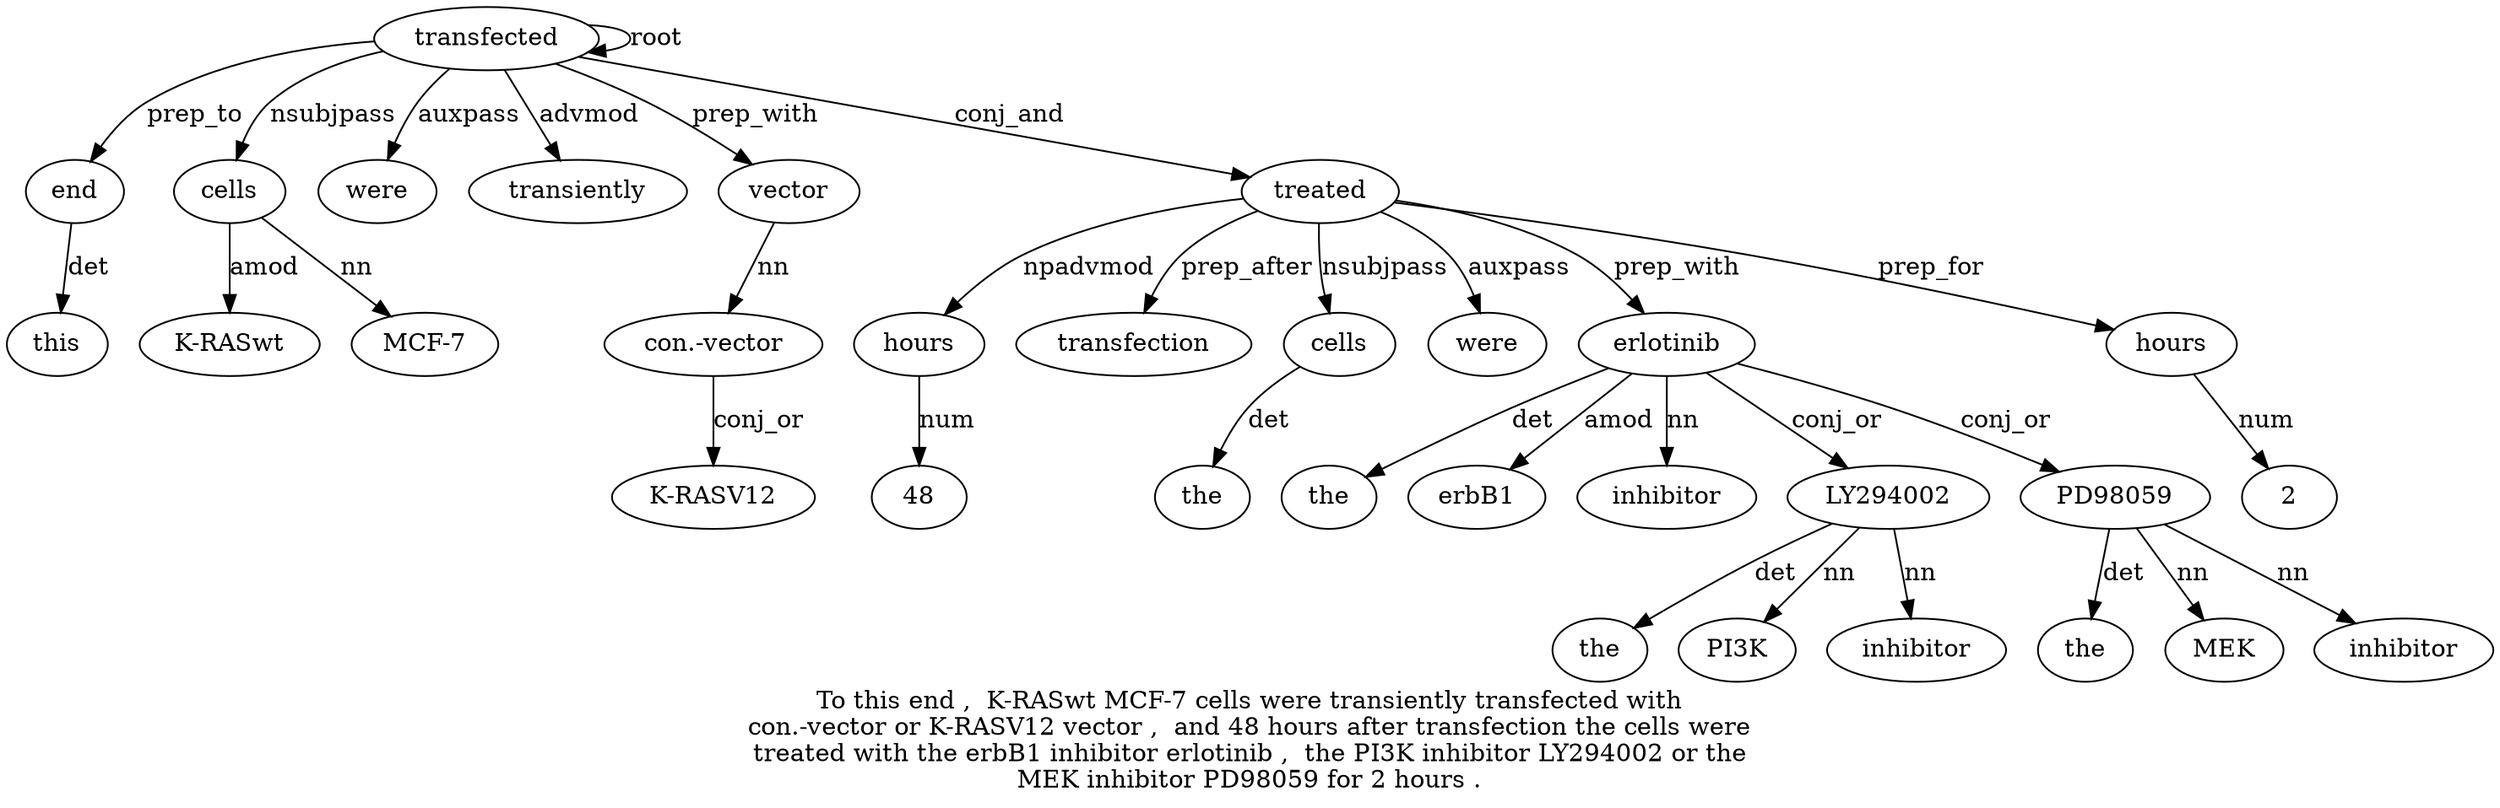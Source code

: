 digraph "To this end ,  K-RASwt MCF-7 cells were transiently transfected with con.-vector or K-RASV12 vector ,  and 48 hours after transfection the cells were treated with the erbB1 inhibitor erlotinib ,  the PI3K inhibitor LY294002 or the MEK inhibitor PD98059 for 2 hours ." {
label="To this end ,  K-RASwt MCF-7 cells were transiently transfected with
con.-vector or K-RASV12 vector ,  and 48 hours after transfection the cells were
treated with the erbB1 inhibitor erlotinib ,  the PI3K inhibitor LY294002 or the
MEK inhibitor PD98059 for 2 hours .";
end3 [style=filled, fillcolor=white, label=end];
this2 [style=filled, fillcolor=white, label=this];
end3 -> this2  [label=det];
transfected10 [style=filled, fillcolor=white, label=transfected];
transfected10 -> end3  [label=prep_to];
cells7 [style=filled, fillcolor=white, label=cells];
"K-RASwt5" [style=filled, fillcolor=white, label="K-RASwt"];
cells7 -> "K-RASwt5"  [label=amod];
"MCF-76" [style=filled, fillcolor=white, label="MCF-7"];
cells7 -> "MCF-76"  [label=nn];
transfected10 -> cells7  [label=nsubjpass];
were8 [style=filled, fillcolor=white, label=were];
transfected10 -> were8  [label=auxpass];
transiently9 [style=filled, fillcolor=white, label=transiently];
transfected10 -> transiently9  [label=advmod];
transfected10 -> transfected10  [label=root];
vector15 [style=filled, fillcolor=white, label=vector];
"con.-vector12" [style=filled, fillcolor=white, label="con.-vector"];
vector15 -> "con.-vector12"  [label=nn];
"K-RASV124" [style=filled, fillcolor=white, label="K-RASV12"];
"con.-vector12" -> "K-RASV124"  [label=conj_or];
transfected10 -> vector15  [label=prep_with];
hours19 [style=filled, fillcolor=white, label=hours];
481 [style=filled, fillcolor=white, label=48];
hours19 -> 481  [label=num];
treated25 [style=filled, fillcolor=white, label=treated];
treated25 -> hours19  [label=npadvmod];
transfection21 [style=filled, fillcolor=white, label=transfection];
treated25 -> transfection21  [label=prep_after];
cells23 [style=filled, fillcolor=white, label=cells];
the22 [style=filled, fillcolor=white, label=the];
cells23 -> the22  [label=det];
treated25 -> cells23  [label=nsubjpass];
were24 [style=filled, fillcolor=white, label=were];
treated25 -> were24  [label=auxpass];
transfected10 -> treated25  [label=conj_and];
erlotinib30 [style=filled, fillcolor=white, label=erlotinib];
the27 [style=filled, fillcolor=white, label=the];
erlotinib30 -> the27  [label=det];
erbB128 [style=filled, fillcolor=white, label=erbB1];
erlotinib30 -> erbB128  [label=amod];
inhibitor29 [style=filled, fillcolor=white, label=inhibitor];
erlotinib30 -> inhibitor29  [label=nn];
treated25 -> erlotinib30  [label=prep_with];
LY29400235 [style=filled, fillcolor=white, label=LY294002];
the32 [style=filled, fillcolor=white, label=the];
LY29400235 -> the32  [label=det];
PI3K [style=filled, fillcolor=white, label=PI3K];
LY29400235 -> PI3K  [label=nn];
inhibitor34 [style=filled, fillcolor=white, label=inhibitor];
LY29400235 -> inhibitor34  [label=nn];
erlotinib30 -> LY29400235  [label=conj_or];
PD980594 [style=filled, fillcolor=white, label=PD98059];
the37 [style=filled, fillcolor=white, label=the];
PD980594 -> the37  [label=det];
MEK38 [style=filled, fillcolor=white, label=MEK];
PD980594 -> MEK38  [label=nn];
inhibitor39 [style=filled, fillcolor=white, label=inhibitor];
PD980594 -> inhibitor39  [label=nn];
erlotinib30 -> PD980594  [label=conj_or];
hours43 [style=filled, fillcolor=white, label=hours];
24 [style=filled, fillcolor=white, label=2];
hours43 -> 24  [label=num];
treated25 -> hours43  [label=prep_for];
}
